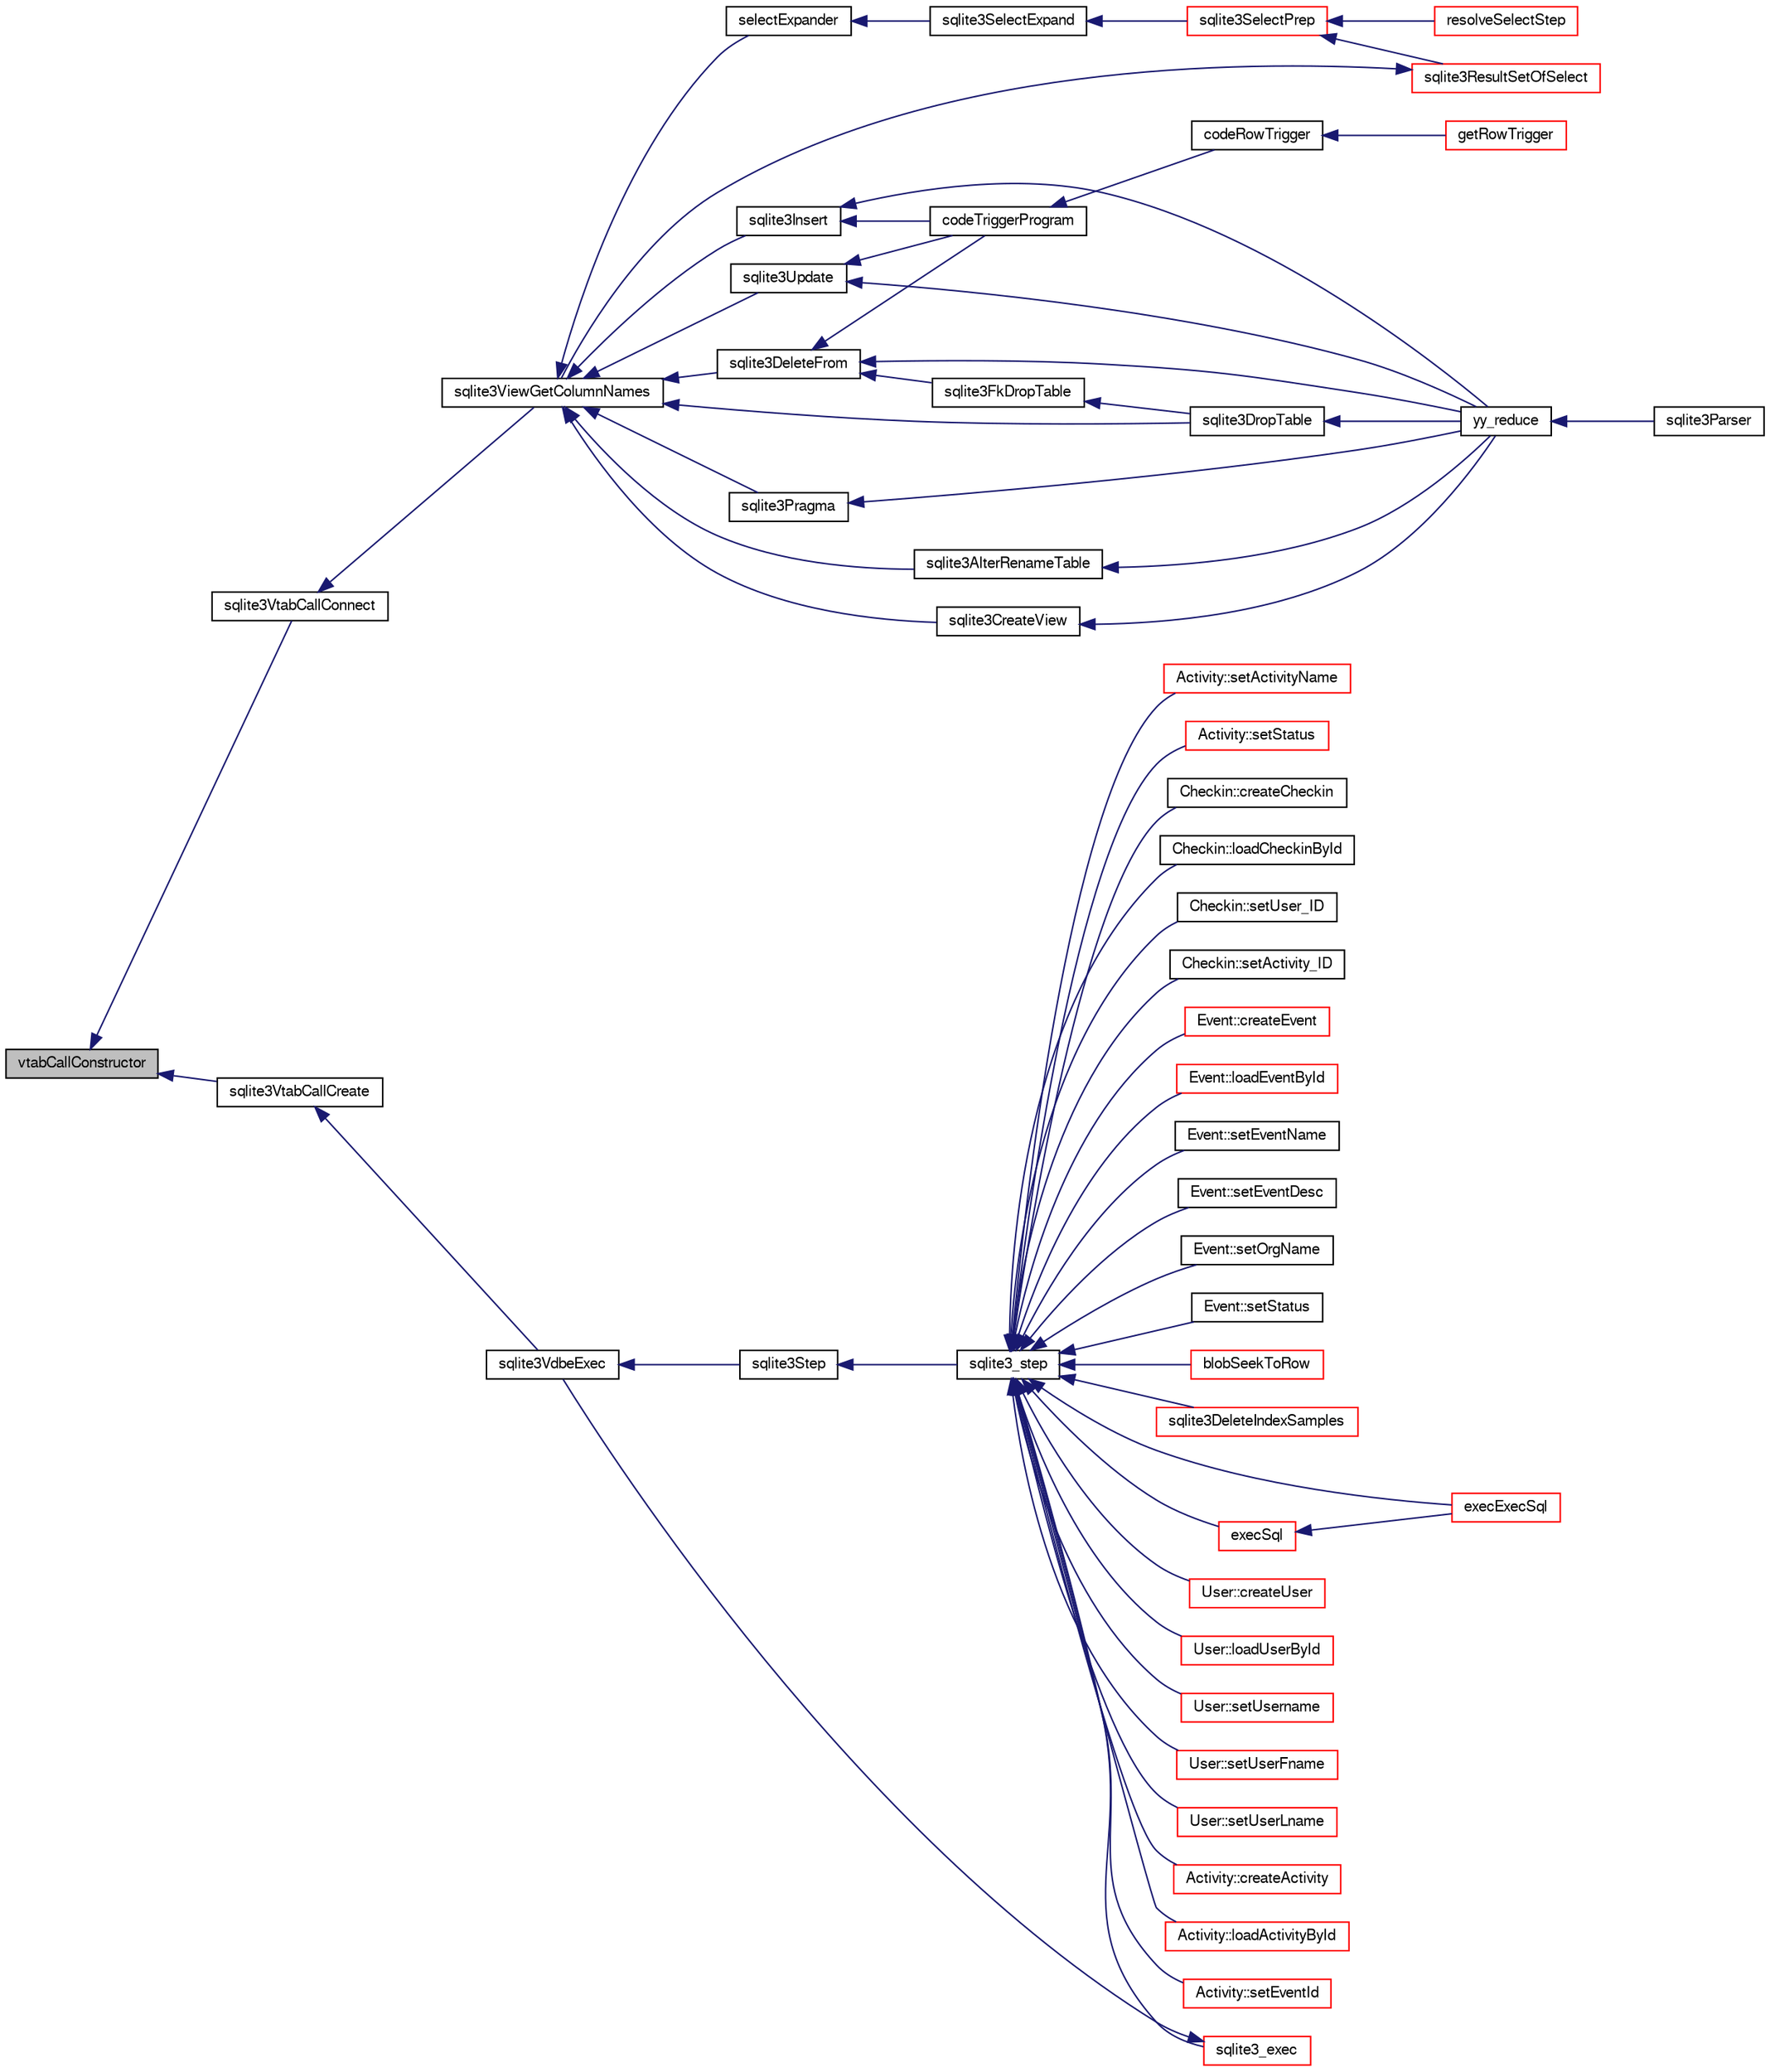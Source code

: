 digraph "vtabCallConstructor"
{
  edge [fontname="FreeSans",fontsize="10",labelfontname="FreeSans",labelfontsize="10"];
  node [fontname="FreeSans",fontsize="10",shape=record];
  rankdir="LR";
  Node890724 [label="vtabCallConstructor",height=0.2,width=0.4,color="black", fillcolor="grey75", style="filled", fontcolor="black"];
  Node890724 -> Node890725 [dir="back",color="midnightblue",fontsize="10",style="solid",fontname="FreeSans"];
  Node890725 [label="sqlite3VtabCallConnect",height=0.2,width=0.4,color="black", fillcolor="white", style="filled",URL="$sqlite3_8c.html#a9642d55303e8d284d096fabc53460e28"];
  Node890725 -> Node890726 [dir="back",color="midnightblue",fontsize="10",style="solid",fontname="FreeSans"];
  Node890726 [label="sqlite3ViewGetColumnNames",height=0.2,width=0.4,color="black", fillcolor="white", style="filled",URL="$sqlite3_8c.html#aebc7cd8d9e2bd174ae0a60363d3f6ce8"];
  Node890726 -> Node890727 [dir="back",color="midnightblue",fontsize="10",style="solid",fontname="FreeSans"];
  Node890727 [label="sqlite3AlterRenameTable",height=0.2,width=0.4,color="black", fillcolor="white", style="filled",URL="$sqlite3_8c.html#aa5cfdb507ff74e559f2efb0318c96d2c"];
  Node890727 -> Node890728 [dir="back",color="midnightblue",fontsize="10",style="solid",fontname="FreeSans"];
  Node890728 [label="yy_reduce",height=0.2,width=0.4,color="black", fillcolor="white", style="filled",URL="$sqlite3_8c.html#a7c419a9b25711c666a9a2449ef377f14"];
  Node890728 -> Node890729 [dir="back",color="midnightblue",fontsize="10",style="solid",fontname="FreeSans"];
  Node890729 [label="sqlite3Parser",height=0.2,width=0.4,color="black", fillcolor="white", style="filled",URL="$sqlite3_8c.html#a0327d71a5fabe0b6a343d78a2602e72a"];
  Node890726 -> Node890730 [dir="back",color="midnightblue",fontsize="10",style="solid",fontname="FreeSans"];
  Node890730 [label="sqlite3CreateView",height=0.2,width=0.4,color="black", fillcolor="white", style="filled",URL="$sqlite3_8c.html#a9d85cb00ff71dee5cd9a019503a6982e"];
  Node890730 -> Node890728 [dir="back",color="midnightblue",fontsize="10",style="solid",fontname="FreeSans"];
  Node890726 -> Node890731 [dir="back",color="midnightblue",fontsize="10",style="solid",fontname="FreeSans"];
  Node890731 [label="sqlite3DropTable",height=0.2,width=0.4,color="black", fillcolor="white", style="filled",URL="$sqlite3_8c.html#a5534f77364b5568783c0e50db3c9defb"];
  Node890731 -> Node890728 [dir="back",color="midnightblue",fontsize="10",style="solid",fontname="FreeSans"];
  Node890726 -> Node890732 [dir="back",color="midnightblue",fontsize="10",style="solid",fontname="FreeSans"];
  Node890732 [label="sqlite3DeleteFrom",height=0.2,width=0.4,color="black", fillcolor="white", style="filled",URL="$sqlite3_8c.html#ab9b4b45349188b49eabb23f94608a091"];
  Node890732 -> Node890733 [dir="back",color="midnightblue",fontsize="10",style="solid",fontname="FreeSans"];
  Node890733 [label="sqlite3FkDropTable",height=0.2,width=0.4,color="black", fillcolor="white", style="filled",URL="$sqlite3_8c.html#a1218c6fc74e89152ceaa4760e82f5ef9"];
  Node890733 -> Node890731 [dir="back",color="midnightblue",fontsize="10",style="solid",fontname="FreeSans"];
  Node890732 -> Node890734 [dir="back",color="midnightblue",fontsize="10",style="solid",fontname="FreeSans"];
  Node890734 [label="codeTriggerProgram",height=0.2,width=0.4,color="black", fillcolor="white", style="filled",URL="$sqlite3_8c.html#a120801f59d9281d201d2ff4b2606836e"];
  Node890734 -> Node890735 [dir="back",color="midnightblue",fontsize="10",style="solid",fontname="FreeSans"];
  Node890735 [label="codeRowTrigger",height=0.2,width=0.4,color="black", fillcolor="white", style="filled",URL="$sqlite3_8c.html#a463cea5aaaf388b560b206570a0022fc"];
  Node890735 -> Node890736 [dir="back",color="midnightblue",fontsize="10",style="solid",fontname="FreeSans"];
  Node890736 [label="getRowTrigger",height=0.2,width=0.4,color="red", fillcolor="white", style="filled",URL="$sqlite3_8c.html#a69626ef20b540d1a2b19cf56f3f45689"];
  Node890732 -> Node890728 [dir="back",color="midnightblue",fontsize="10",style="solid",fontname="FreeSans"];
  Node890726 -> Node890741 [dir="back",color="midnightblue",fontsize="10",style="solid",fontname="FreeSans"];
  Node890741 [label="sqlite3Insert",height=0.2,width=0.4,color="black", fillcolor="white", style="filled",URL="$sqlite3_8c.html#a5b17c9c2000bae6bdff8e6be48d7dc2b"];
  Node890741 -> Node890734 [dir="back",color="midnightblue",fontsize="10",style="solid",fontname="FreeSans"];
  Node890741 -> Node890728 [dir="back",color="midnightblue",fontsize="10",style="solid",fontname="FreeSans"];
  Node890726 -> Node890745 [dir="back",color="midnightblue",fontsize="10",style="solid",fontname="FreeSans"];
  Node890745 [label="sqlite3Pragma",height=0.2,width=0.4,color="black", fillcolor="white", style="filled",URL="$sqlite3_8c.html#a111391370f58f8e6a6eca51fd34d62ed"];
  Node890745 -> Node890728 [dir="back",color="midnightblue",fontsize="10",style="solid",fontname="FreeSans"];
  Node890726 -> Node890746 [dir="back",color="midnightblue",fontsize="10",style="solid",fontname="FreeSans"];
  Node890746 [label="selectExpander",height=0.2,width=0.4,color="black", fillcolor="white", style="filled",URL="$sqlite3_8c.html#abee977318fbf74531340c6e41b0ca953"];
  Node890746 -> Node890747 [dir="back",color="midnightblue",fontsize="10",style="solid",fontname="FreeSans"];
  Node890747 [label="sqlite3SelectExpand",height=0.2,width=0.4,color="black", fillcolor="white", style="filled",URL="$sqlite3_8c.html#ae55acd1d8219505e629c2148950fa3de"];
  Node890747 -> Node890748 [dir="back",color="midnightblue",fontsize="10",style="solid",fontname="FreeSans"];
  Node890748 [label="sqlite3SelectPrep",height=0.2,width=0.4,color="red", fillcolor="white", style="filled",URL="$sqlite3_8c.html#aa4385bd53c0a43dea72fbc23cc78e1c6"];
  Node890748 -> Node890749 [dir="back",color="midnightblue",fontsize="10",style="solid",fontname="FreeSans"];
  Node890749 [label="resolveSelectStep",height=0.2,width=0.4,color="red", fillcolor="white", style="filled",URL="$sqlite3_8c.html#a0b9015a9e505c63fd104dcbad672c814"];
  Node890748 -> Node890766 [dir="back",color="midnightblue",fontsize="10",style="solid",fontname="FreeSans"];
  Node890766 [label="sqlite3ResultSetOfSelect",height=0.2,width=0.4,color="red", fillcolor="white", style="filled",URL="$sqlite3_8c.html#ade35a86757654a36498d74152aa2fda8"];
  Node890766 -> Node890726 [dir="back",color="midnightblue",fontsize="10",style="solid",fontname="FreeSans"];
  Node890726 -> Node890742 [dir="back",color="midnightblue",fontsize="10",style="solid",fontname="FreeSans"];
  Node890742 [label="sqlite3Update",height=0.2,width=0.4,color="black", fillcolor="white", style="filled",URL="$sqlite3_8c.html#ac5aa67c46e8cc8174566fabe6809fafa"];
  Node890742 -> Node890734 [dir="back",color="midnightblue",fontsize="10",style="solid",fontname="FreeSans"];
  Node890742 -> Node890728 [dir="back",color="midnightblue",fontsize="10",style="solid",fontname="FreeSans"];
  Node890724 -> Node890810 [dir="back",color="midnightblue",fontsize="10",style="solid",fontname="FreeSans"];
  Node890810 [label="sqlite3VtabCallCreate",height=0.2,width=0.4,color="black", fillcolor="white", style="filled",URL="$sqlite3_8c.html#a23601fffd89053de28f77684068ec164"];
  Node890810 -> Node890811 [dir="back",color="midnightblue",fontsize="10",style="solid",fontname="FreeSans"];
  Node890811 [label="sqlite3VdbeExec",height=0.2,width=0.4,color="black", fillcolor="white", style="filled",URL="$sqlite3_8c.html#a8ce40a614bdc56719c4d642b1e4dfb21"];
  Node890811 -> Node890812 [dir="back",color="midnightblue",fontsize="10",style="solid",fontname="FreeSans"];
  Node890812 [label="sqlite3Step",height=0.2,width=0.4,color="black", fillcolor="white", style="filled",URL="$sqlite3_8c.html#a3f2872e873e2758a4beedad1d5113554"];
  Node890812 -> Node890813 [dir="back",color="midnightblue",fontsize="10",style="solid",fontname="FreeSans"];
  Node890813 [label="sqlite3_step",height=0.2,width=0.4,color="black", fillcolor="white", style="filled",URL="$sqlite3_8h.html#ac1e491ce36b7471eb28387f7d3c74334"];
  Node890813 -> Node890814 [dir="back",color="midnightblue",fontsize="10",style="solid",fontname="FreeSans"];
  Node890814 [label="Activity::createActivity",height=0.2,width=0.4,color="red", fillcolor="white", style="filled",URL="$classActivity.html#a813cc5e52c14ab49b39014c134e3425b"];
  Node890813 -> Node890817 [dir="back",color="midnightblue",fontsize="10",style="solid",fontname="FreeSans"];
  Node890817 [label="Activity::loadActivityById",height=0.2,width=0.4,color="red", fillcolor="white", style="filled",URL="$classActivity.html#abe4ffb4f08a47212ebf9013259d9e7fd"];
  Node890813 -> Node890819 [dir="back",color="midnightblue",fontsize="10",style="solid",fontname="FreeSans"];
  Node890819 [label="Activity::setEventId",height=0.2,width=0.4,color="red", fillcolor="white", style="filled",URL="$classActivity.html#adb1d0fd0d08f473e068f0a4086bfa9ca"];
  Node890813 -> Node890820 [dir="back",color="midnightblue",fontsize="10",style="solid",fontname="FreeSans"];
  Node890820 [label="Activity::setActivityName",height=0.2,width=0.4,color="red", fillcolor="white", style="filled",URL="$classActivity.html#a62dc3737b33915a36086f9dd26d16a81"];
  Node890813 -> Node890821 [dir="back",color="midnightblue",fontsize="10",style="solid",fontname="FreeSans"];
  Node890821 [label="Activity::setStatus",height=0.2,width=0.4,color="red", fillcolor="white", style="filled",URL="$classActivity.html#af618135a7738f4d2a7ee147a8ef912ea"];
  Node890813 -> Node890822 [dir="back",color="midnightblue",fontsize="10",style="solid",fontname="FreeSans"];
  Node890822 [label="Checkin::createCheckin",height=0.2,width=0.4,color="black", fillcolor="white", style="filled",URL="$classCheckin.html#a4e40acdf7fff0e607f6de4f24f3a163c"];
  Node890813 -> Node890823 [dir="back",color="midnightblue",fontsize="10",style="solid",fontname="FreeSans"];
  Node890823 [label="Checkin::loadCheckinById",height=0.2,width=0.4,color="black", fillcolor="white", style="filled",URL="$classCheckin.html#a3461f70ea6c68475225f2a07f78a21e0"];
  Node890813 -> Node890824 [dir="back",color="midnightblue",fontsize="10",style="solid",fontname="FreeSans"];
  Node890824 [label="Checkin::setUser_ID",height=0.2,width=0.4,color="black", fillcolor="white", style="filled",URL="$classCheckin.html#a76ab640f4f912876dbebf183db5359c6"];
  Node890813 -> Node890825 [dir="back",color="midnightblue",fontsize="10",style="solid",fontname="FreeSans"];
  Node890825 [label="Checkin::setActivity_ID",height=0.2,width=0.4,color="black", fillcolor="white", style="filled",URL="$classCheckin.html#ab2ff3ec2604ec73a42af25874a00b232"];
  Node890813 -> Node890826 [dir="back",color="midnightblue",fontsize="10",style="solid",fontname="FreeSans"];
  Node890826 [label="Event::createEvent",height=0.2,width=0.4,color="red", fillcolor="white", style="filled",URL="$classEvent.html#a77adb9f4a46ffb32c2d931f0691f5903"];
  Node890813 -> Node890827 [dir="back",color="midnightblue",fontsize="10",style="solid",fontname="FreeSans"];
  Node890827 [label="Event::loadEventById",height=0.2,width=0.4,color="red", fillcolor="white", style="filled",URL="$classEvent.html#afa66cea33f722dbeecb69cc98fdea055"];
  Node890813 -> Node890828 [dir="back",color="midnightblue",fontsize="10",style="solid",fontname="FreeSans"];
  Node890828 [label="Event::setEventName",height=0.2,width=0.4,color="black", fillcolor="white", style="filled",URL="$classEvent.html#a10596b6ca077df05184e30d62b08729d"];
  Node890813 -> Node890829 [dir="back",color="midnightblue",fontsize="10",style="solid",fontname="FreeSans"];
  Node890829 [label="Event::setEventDesc",height=0.2,width=0.4,color="black", fillcolor="white", style="filled",URL="$classEvent.html#ae36b8377dcae792f1c5c4726024c981b"];
  Node890813 -> Node890830 [dir="back",color="midnightblue",fontsize="10",style="solid",fontname="FreeSans"];
  Node890830 [label="Event::setOrgName",height=0.2,width=0.4,color="black", fillcolor="white", style="filled",URL="$classEvent.html#a19aac0f776bd764563a54977656cf680"];
  Node890813 -> Node890831 [dir="back",color="midnightblue",fontsize="10",style="solid",fontname="FreeSans"];
  Node890831 [label="Event::setStatus",height=0.2,width=0.4,color="black", fillcolor="white", style="filled",URL="$classEvent.html#ab0a6b9285af0f4172eb841e2b80f8972"];
  Node890813 -> Node890832 [dir="back",color="midnightblue",fontsize="10",style="solid",fontname="FreeSans"];
  Node890832 [label="blobSeekToRow",height=0.2,width=0.4,color="red", fillcolor="white", style="filled",URL="$sqlite3_8c.html#afff57e13332b98c8a44a7cebe38962ab"];
  Node890813 -> Node890835 [dir="back",color="midnightblue",fontsize="10",style="solid",fontname="FreeSans"];
  Node890835 [label="sqlite3DeleteIndexSamples",height=0.2,width=0.4,color="red", fillcolor="white", style="filled",URL="$sqlite3_8c.html#aaeda0302fbf61397ec009f65bed047ef"];
  Node890813 -> Node890920 [dir="back",color="midnightblue",fontsize="10",style="solid",fontname="FreeSans"];
  Node890920 [label="sqlite3_exec",height=0.2,width=0.4,color="red", fillcolor="white", style="filled",URL="$sqlite3_8h.html#a97487ec8150e0bcc8fa392ab8f0e24db"];
  Node890920 -> Node890811 [dir="back",color="midnightblue",fontsize="10",style="solid",fontname="FreeSans"];
  Node890813 -> Node890911 [dir="back",color="midnightblue",fontsize="10",style="solid",fontname="FreeSans"];
  Node890911 [label="execSql",height=0.2,width=0.4,color="red", fillcolor="white", style="filled",URL="$sqlite3_8c.html#a7d16651b98a110662f4c265eff0246cb"];
  Node890911 -> Node890912 [dir="back",color="midnightblue",fontsize="10",style="solid",fontname="FreeSans"];
  Node890912 [label="execExecSql",height=0.2,width=0.4,color="red", fillcolor="white", style="filled",URL="$sqlite3_8c.html#ac1be09a6c047f21133d16378d301e0d4"];
  Node890813 -> Node890912 [dir="back",color="midnightblue",fontsize="10",style="solid",fontname="FreeSans"];
  Node890813 -> Node890914 [dir="back",color="midnightblue",fontsize="10",style="solid",fontname="FreeSans"];
  Node890914 [label="User::createUser",height=0.2,width=0.4,color="red", fillcolor="white", style="filled",URL="$classUser.html#a22ed673939e8cc0a136130b809bba513"];
  Node890813 -> Node890915 [dir="back",color="midnightblue",fontsize="10",style="solid",fontname="FreeSans"];
  Node890915 [label="User::loadUserById",height=0.2,width=0.4,color="red", fillcolor="white", style="filled",URL="$classUser.html#a863377665b7fb83c5547dcf9727f5092"];
  Node890813 -> Node890916 [dir="back",color="midnightblue",fontsize="10",style="solid",fontname="FreeSans"];
  Node890916 [label="User::setUsername",height=0.2,width=0.4,color="red", fillcolor="white", style="filled",URL="$classUser.html#aa0497022a136cb78de785b0a39ae60b1"];
  Node890813 -> Node890917 [dir="back",color="midnightblue",fontsize="10",style="solid",fontname="FreeSans"];
  Node890917 [label="User::setUserFname",height=0.2,width=0.4,color="red", fillcolor="white", style="filled",URL="$classUser.html#a72657eb55cd0ca437b4841a43f19912f"];
  Node890813 -> Node890918 [dir="back",color="midnightblue",fontsize="10",style="solid",fontname="FreeSans"];
  Node890918 [label="User::setUserLname",height=0.2,width=0.4,color="red", fillcolor="white", style="filled",URL="$classUser.html#aa25973387e5afe1aa6f60dd6545e33b5"];
}
